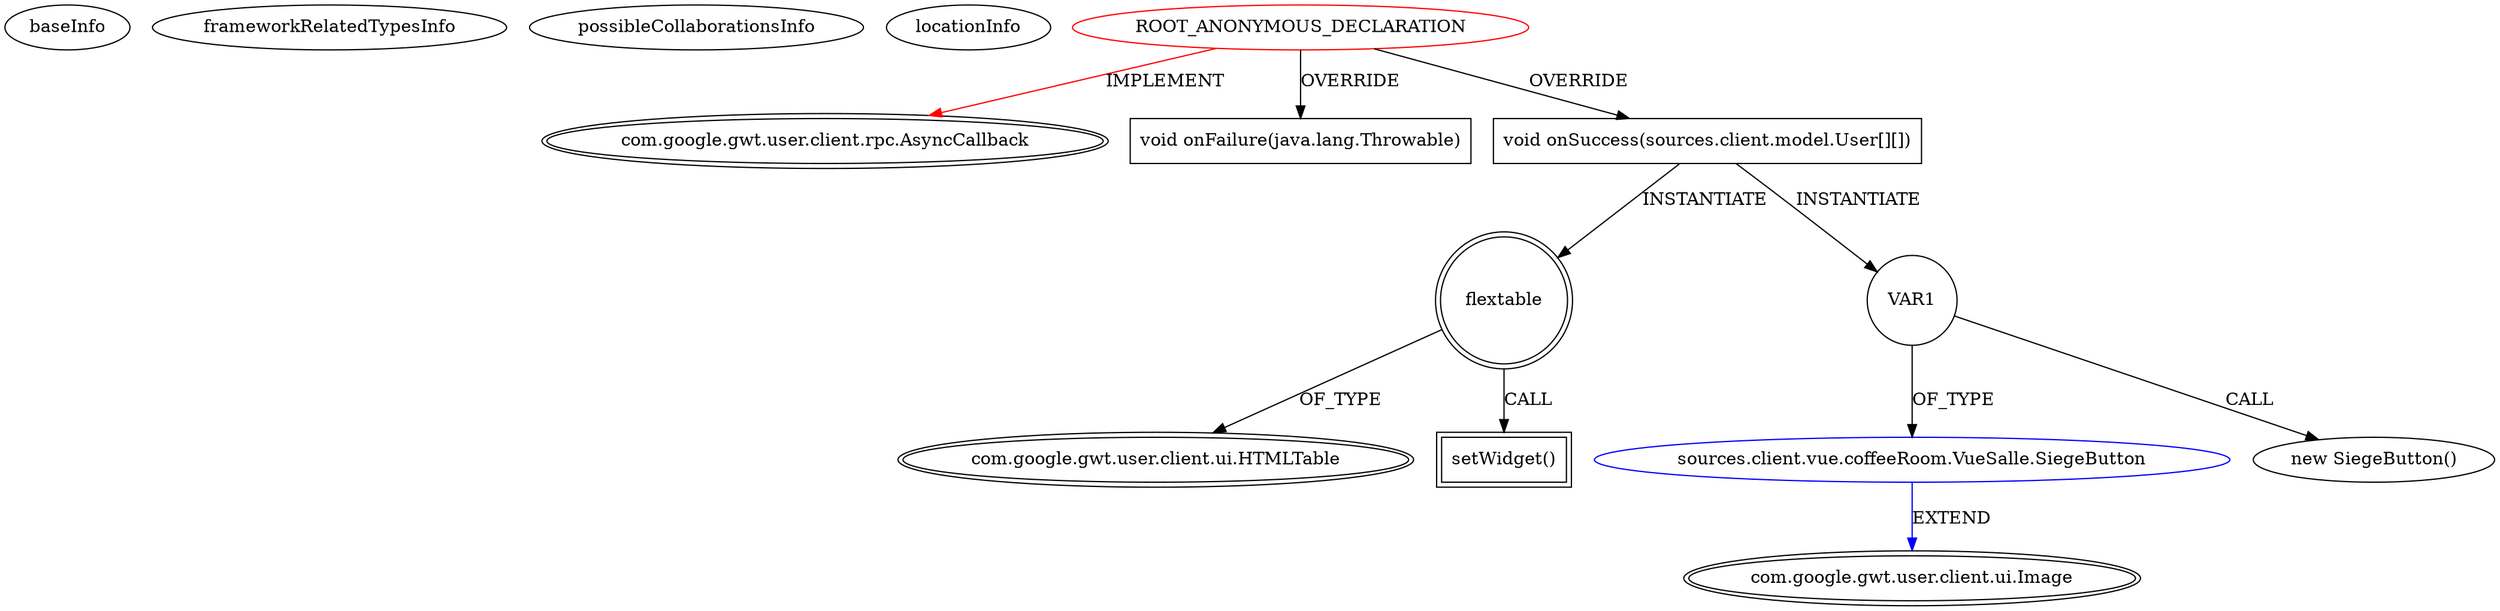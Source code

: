 digraph {
baseInfo[graphId=239,category="extension_graph",isAnonymous=true,possibleRelation=true]
frameworkRelatedTypesInfo[0="com.google.gwt.user.client.rpc.AsyncCallback"]
possibleCollaborationsInfo[0="239~OVERRIDING_METHOD_DECLARATION-INSTANTIATION-~com.google.gwt.user.client.rpc.AsyncCallback ~com.google.gwt.user.client.ui.Image ~true~false"]
locationInfo[projectName="MainMain-ChatCafeine",filePath="/MainMain-ChatCafeine/ChatCafeine-master/ChatCafeine/src/sources/client/vue/coffeeRoom/VueSalle.java",contextSignature="void VueSalle(sources.client.vue.coffeeRoom.ListUserPanel,int)",graphId="239"]
0[label="ROOT_ANONYMOUS_DECLARATION",vertexType="ROOT_ANONYMOUS_DECLARATION",isFrameworkType=false,color=red]
1[label="com.google.gwt.user.client.rpc.AsyncCallback",vertexType="FRAMEWORK_INTERFACE_TYPE",isFrameworkType=true,peripheries=2]
2[label="void onFailure(java.lang.Throwable)",vertexType="OVERRIDING_METHOD_DECLARATION",isFrameworkType=false,shape=box]
3[label="void onSuccess(sources.client.model.User[][])",vertexType="OVERRIDING_METHOD_DECLARATION",isFrameworkType=false,shape=box]
4[label="flextable",vertexType="VARIABLE_EXPRESION",isFrameworkType=true,peripheries=2,shape=circle]
6[label="com.google.gwt.user.client.ui.HTMLTable",vertexType="FRAMEWORK_CLASS_TYPE",isFrameworkType=true,peripheries=2]
5[label="setWidget()",vertexType="INSIDE_CALL",isFrameworkType=true,peripheries=2,shape=box]
8[label="VAR1",vertexType="VARIABLE_EXPRESION",isFrameworkType=false,shape=circle]
9[label="sources.client.vue.coffeeRoom.VueSalle.SiegeButton",vertexType="REFERENCE_CLIENT_CLASS_DECLARATION",isFrameworkType=false,color=blue]
10[label="com.google.gwt.user.client.ui.Image",vertexType="FRAMEWORK_CLASS_TYPE",isFrameworkType=true,peripheries=2]
7[label="new SiegeButton()",vertexType="CONSTRUCTOR_CALL",isFrameworkType=false]
0->1[label="IMPLEMENT",color=red]
0->2[label="OVERRIDE"]
0->3[label="OVERRIDE"]
3->4[label="INSTANTIATE"]
4->6[label="OF_TYPE"]
4->5[label="CALL"]
3->8[label="INSTANTIATE"]
9->10[label="EXTEND",color=blue]
8->9[label="OF_TYPE"]
8->7[label="CALL"]
}
